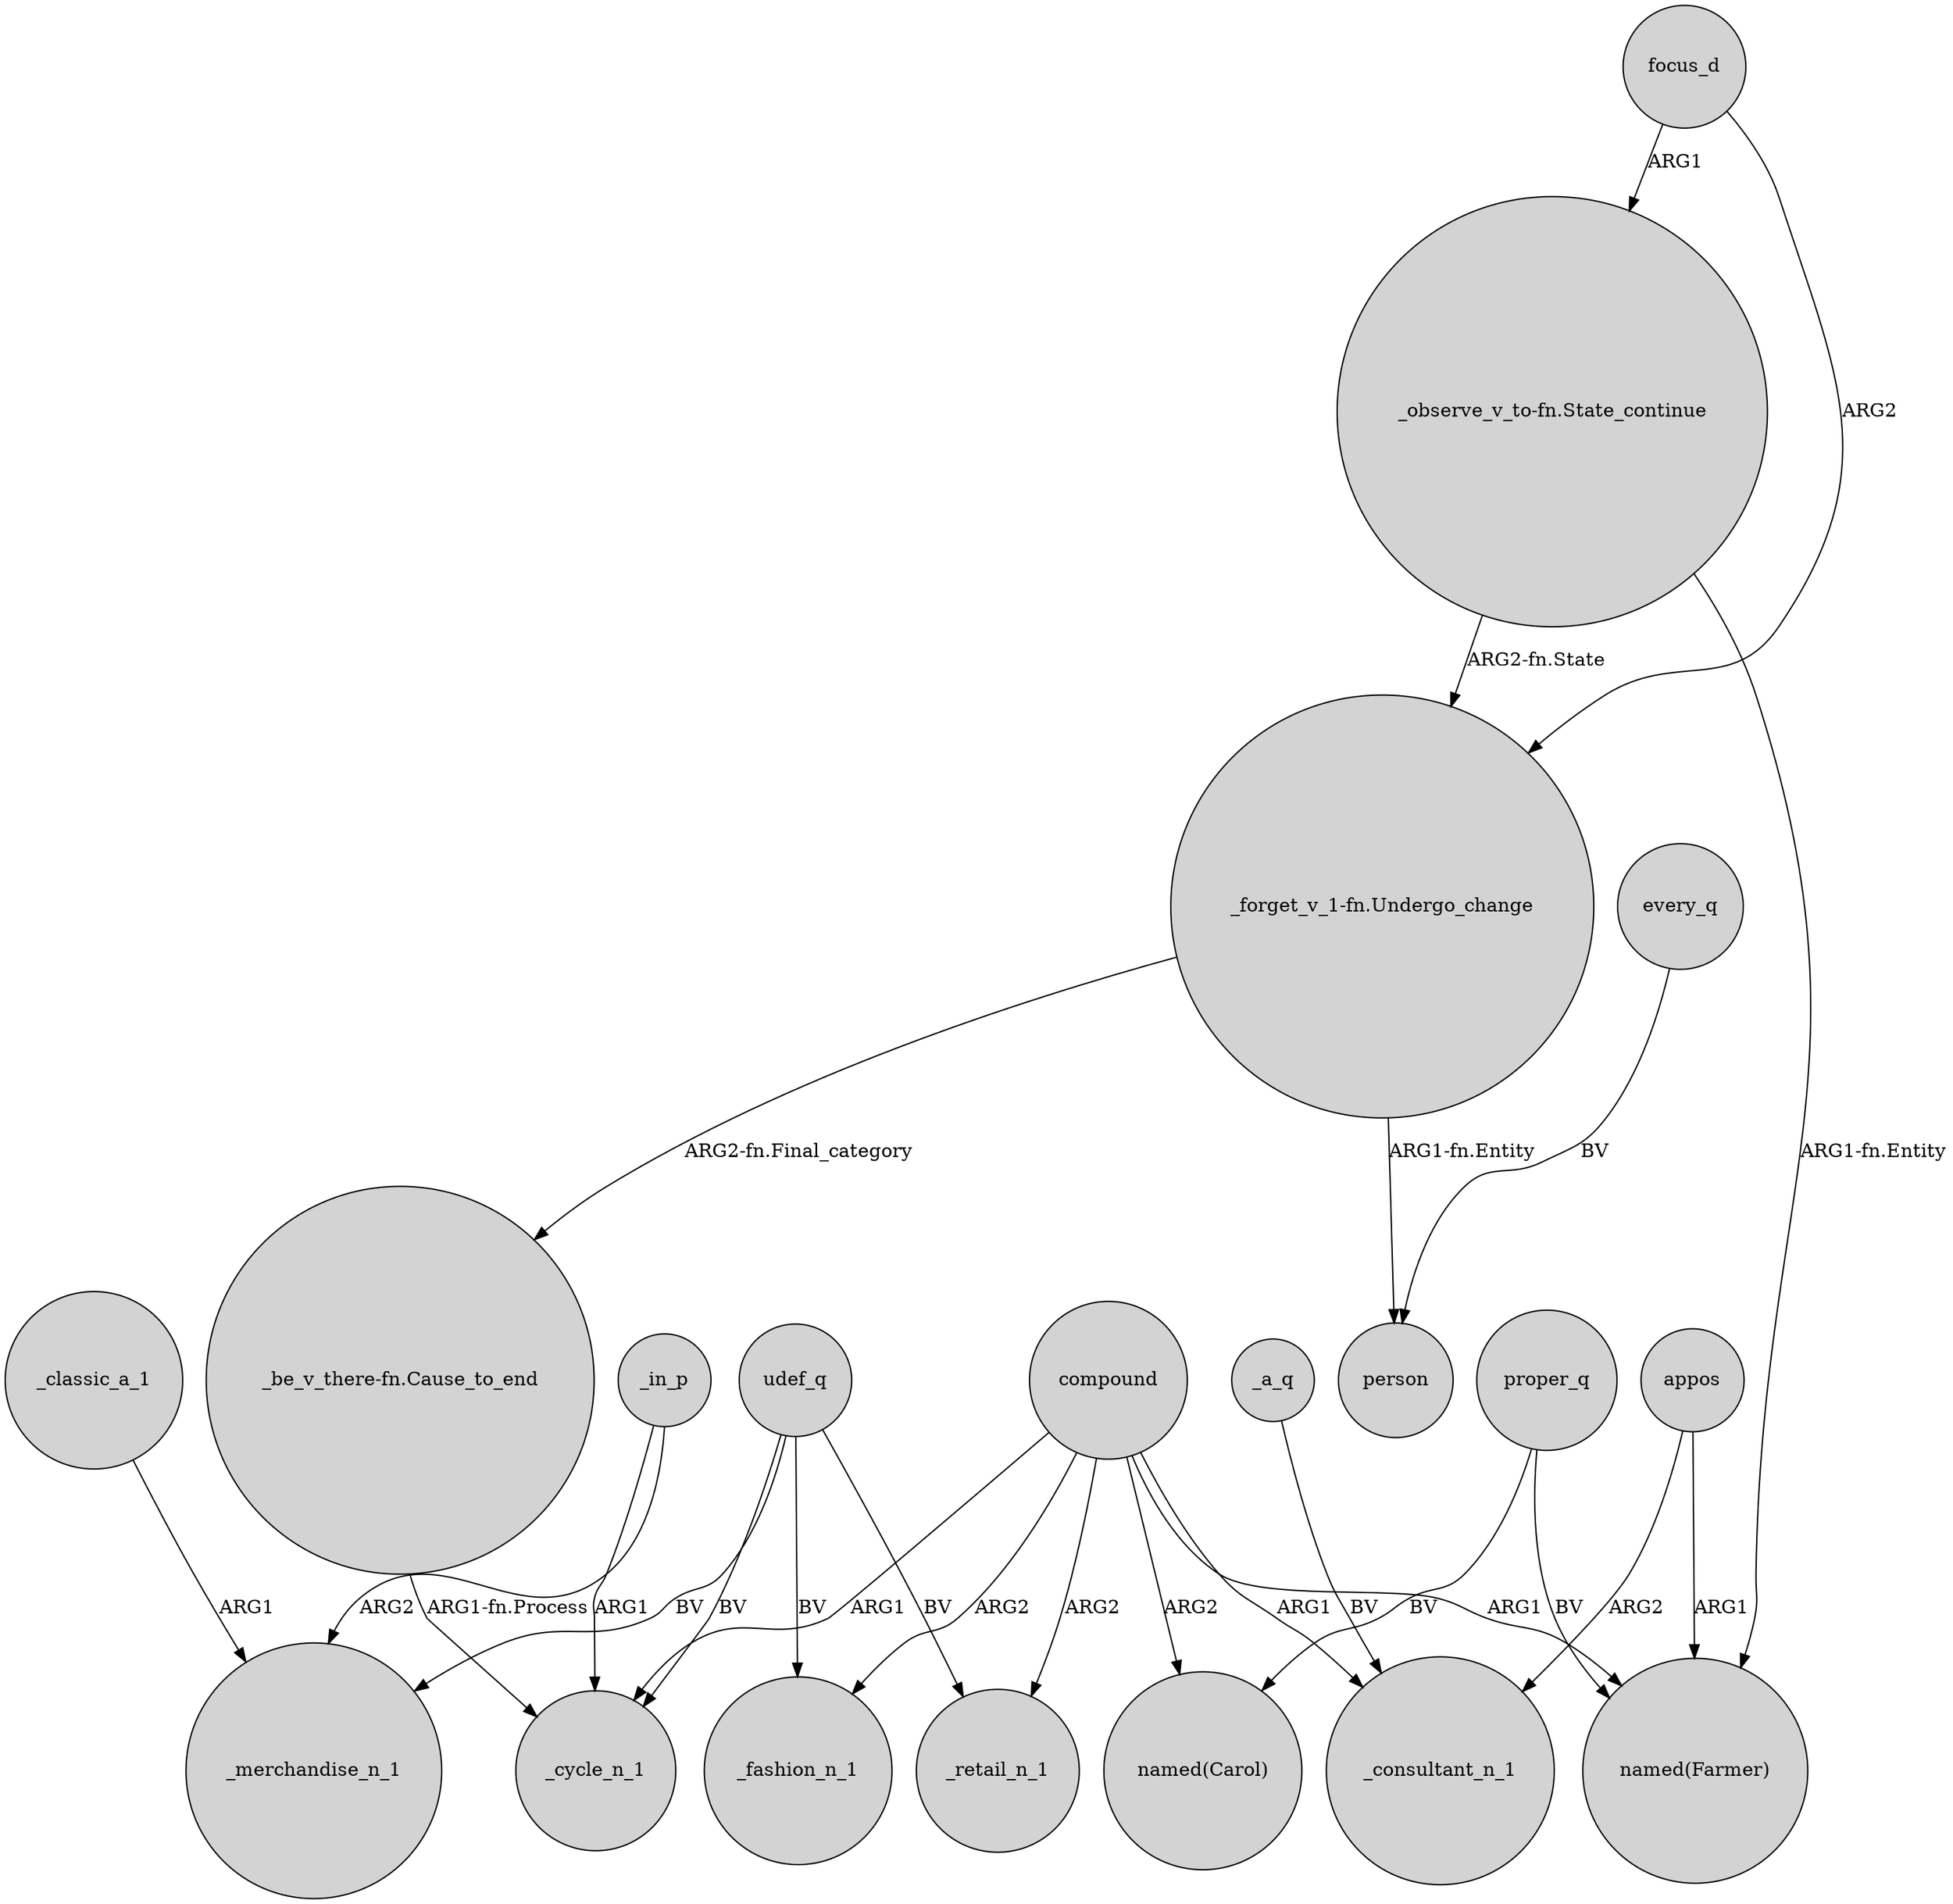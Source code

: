 digraph {
	node [shape=circle style=filled]
	compound -> _fashion_n_1 [label=ARG2]
	every_q -> person [label=BV]
	proper_q -> "named(Carol)" [label=BV]
	_a_q -> _consultant_n_1 [label=BV]
	appos -> _consultant_n_1 [label=ARG2]
	compound -> _consultant_n_1 [label=ARG1]
	compound -> "named(Farmer)" [label=ARG1]
	_classic_a_1 -> _merchandise_n_1 [label=ARG1]
	"_observe_v_to-fn.State_continue" -> "_forget_v_1-fn.Undergo_change" [label="ARG2-fn.State"]
	compound -> _retail_n_1 [label=ARG2]
	udef_q -> _cycle_n_1 [label=BV]
	compound -> _cycle_n_1 [label=ARG1]
	focus_d -> "_forget_v_1-fn.Undergo_change" [label=ARG2]
	udef_q -> _retail_n_1 [label=BV]
	udef_q -> _merchandise_n_1 [label=BV]
	"_be_v_there-fn.Cause_to_end" -> _cycle_n_1 [label="ARG1-fn.Process"]
	"_forget_v_1-fn.Undergo_change" -> person [label="ARG1-fn.Entity"]
	focus_d -> "_observe_v_to-fn.State_continue" [label=ARG1]
	udef_q -> _fashion_n_1 [label=BV]
	compound -> "named(Carol)" [label=ARG2]
	_in_p -> _merchandise_n_1 [label=ARG2]
	proper_q -> "named(Farmer)" [label=BV]
	"_observe_v_to-fn.State_continue" -> "named(Farmer)" [label="ARG1-fn.Entity"]
	"_forget_v_1-fn.Undergo_change" -> "_be_v_there-fn.Cause_to_end" [label="ARG2-fn.Final_category"]
	_in_p -> _cycle_n_1 [label=ARG1]
	appos -> "named(Farmer)" [label=ARG1]
}
